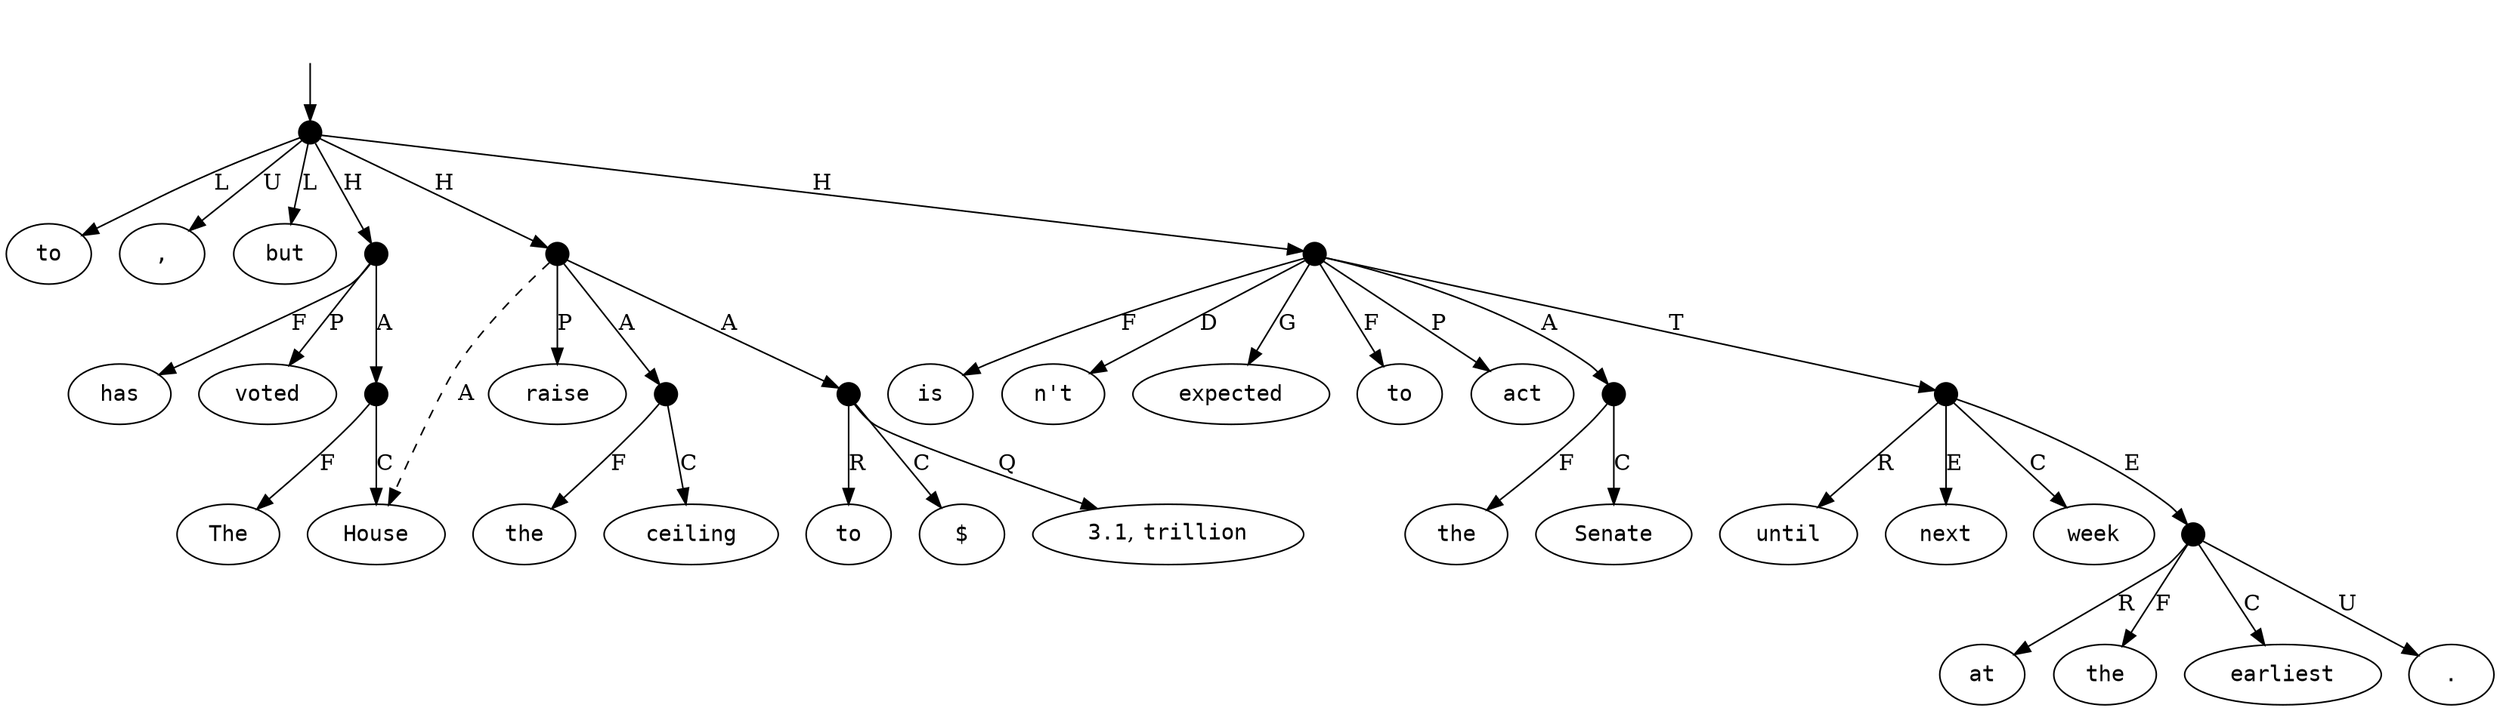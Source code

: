 digraph "20008005" {
  top [ style=invis ];
  top -> 29;
  0 [ label=<<table align="center" border="0" cellspacing="0"><tr><td colspan="2"><font face="Courier">The</font></td></tr></table>> ];
  1 [ label=<<table align="center" border="0" cellspacing="0"><tr><td colspan="2"><font face="Courier">House</font></td></tr></table>> ];
  2 [ label=<<table align="center" border="0" cellspacing="0"><tr><td colspan="2"><font face="Courier">has</font></td></tr></table>> ];
  3 [ label=<<table align="center" border="0" cellspacing="0"><tr><td colspan="2"><font face="Courier">voted</font></td></tr></table>> ];
  4 [ label=<<table align="center" border="0" cellspacing="0"><tr><td colspan="2"><font face="Courier">to</font></td></tr></table>> ];
  5 [ label=<<table align="center" border="0" cellspacing="0"><tr><td colspan="2"><font face="Courier">raise</font></td></tr></table>> ];
  6 [ label=<<table align="center" border="0" cellspacing="0"><tr><td colspan="2"><font face="Courier">the</font></td></tr></table>> ];
  7 [ label=<<table align="center" border="0" cellspacing="0"><tr><td colspan="2"><font face="Courier">ceiling</font></td></tr></table>> ];
  8 [ label=<<table align="center" border="0" cellspacing="0"><tr><td colspan="2"><font face="Courier">to</font></td></tr></table>> ];
  9 [ label=<<table align="center" border="0" cellspacing="0"><tr><td colspan="2"><font face="Courier">$</font></td></tr></table>> ];
  10 [ label=<<table align="center" border="0" cellspacing="0"><tr><td colspan="2"><font face="Courier">3.1</font>,&nbsp;<font face="Courier">trillion</font></td></tr></table>> ];
  11 [ label=<<table align="center" border="0" cellspacing="0"><tr><td colspan="2"><font face="Courier">,</font></td></tr></table>> ];
  12 [ label=<<table align="center" border="0" cellspacing="0"><tr><td colspan="2"><font face="Courier">but</font></td></tr></table>> ];
  13 [ label=<<table align="center" border="0" cellspacing="0"><tr><td colspan="2"><font face="Courier">the</font></td></tr></table>> ];
  14 [ label=<<table align="center" border="0" cellspacing="0"><tr><td colspan="2"><font face="Courier">Senate</font></td></tr></table>> ];
  15 [ label=<<table align="center" border="0" cellspacing="0"><tr><td colspan="2"><font face="Courier">is</font></td></tr></table>> ];
  16 [ label=<<table align="center" border="0" cellspacing="0"><tr><td colspan="2"><font face="Courier">n&#x27;t</font></td></tr></table>> ];
  17 [ label=<<table align="center" border="0" cellspacing="0"><tr><td colspan="2"><font face="Courier">expected</font></td></tr></table>> ];
  18 [ label=<<table align="center" border="0" cellspacing="0"><tr><td colspan="2"><font face="Courier">to</font></td></tr></table>> ];
  19 [ label=<<table align="center" border="0" cellspacing="0"><tr><td colspan="2"><font face="Courier">act</font></td></tr></table>> ];
  20 [ label=<<table align="center" border="0" cellspacing="0"><tr><td colspan="2"><font face="Courier">until</font></td></tr></table>> ];
  21 [ label=<<table align="center" border="0" cellspacing="0"><tr><td colspan="2"><font face="Courier">next</font></td></tr></table>> ];
  22 [ label=<<table align="center" border="0" cellspacing="0"><tr><td colspan="2"><font face="Courier">week</font></td></tr></table>> ];
  23 [ label=<<table align="center" border="0" cellspacing="0"><tr><td colspan="2"><font face="Courier">at</font></td></tr></table>> ];
  24 [ label=<<table align="center" border="0" cellspacing="0"><tr><td colspan="2"><font face="Courier">the</font></td></tr></table>> ];
  25 [ label=<<table align="center" border="0" cellspacing="0"><tr><td colspan="2"><font face="Courier">earliest</font></td></tr></table>> ];
  26 [ label=<<table align="center" border="0" cellspacing="0"><tr><td colspan="2"><font face="Courier">.</font></td></tr></table>> ];
  27 [ shape=point, width=0.2 ];
  28 [ shape=point, width=0.2 ];
  29 [ shape=point, width=0.2 ];
  30 [ shape=point, width=0.2 ];
  31 [ shape=point, width=0.2 ];
  32 [ shape=point, width=0.2 ];
  33 [ shape=point, width=0.2 ];
  34 [ shape=point, width=0.2 ];
  35 [ shape=point, width=0.2 ];
  36 [ shape=point, width=0.2 ];
  32 -> 10 [ label="Q" ];
  34 -> 17 [ label="G" ];
  35 -> 20 [ label="R" ];
  36 -> 25 [ label="C" ];
  27 -> 1 [ label="C" ];
  31 -> 7 [ label="C" ];
  29 -> 34 [ label="H" ];
  27 -> 0 [ label="F" ];
  28 -> 27 [ label="A" ];
  36 -> 23 [ label="R" ];
  28 -> 3 [ label="P" ];
  30 -> 32 [ label="A" ];
  32 -> 8 [ label="R" ];
  33 -> 14 [ label="C" ];
  36 -> 24 [ label="F" ];
  29 -> 4 [ label="L" ];
  29 -> 11 [ label="U" ];
  34 -> 33 [ label="A" ];
  35 -> 22 [ label="C" ];
  30 -> 5 [ label="P" ];
  31 -> 6 [ label="F" ];
  33 -> 13 [ label="F" ];
  35 -> 36 [ label="E" ];
  34 -> 18 [ label="F" ];
  35 -> 21 [ label="E" ];
  29 -> 12 [ label="L" ];
  34 -> 19 [ label="P" ];
  34 -> 35 [ label="T" ];
  30 -> 1 [ label="A", style=dashed ];
  34 -> 16 [ label="D" ];
  36 -> 26 [ label="U" ];
  29 -> 30 [ label="H" ];
  29 -> 28 [ label="H" ];
  28 -> 2 [ label="F" ];
  30 -> 31 [ label="A" ];
  34 -> 15 [ label="F" ];
  32 -> 9 [ label="C" ];
}

